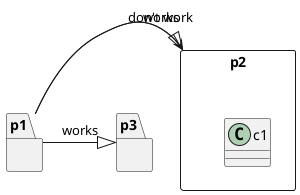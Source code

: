 {
  "sha1": "lfqfzppqr8lx5t5kcr7vp7kizigmncw",
  "insertion": {
    "when": "2024-06-03T18:59:34.079Z",
    "user": "plantuml@gmail.com"
  }
}
@startuml
package p1{
}

package p2 <<Rectangle>>{
class c1
}

package p3{
}

p1 -> p2 : works
p1 -|> p2 : don't work

p1 -|> p3 : works
@enduml
